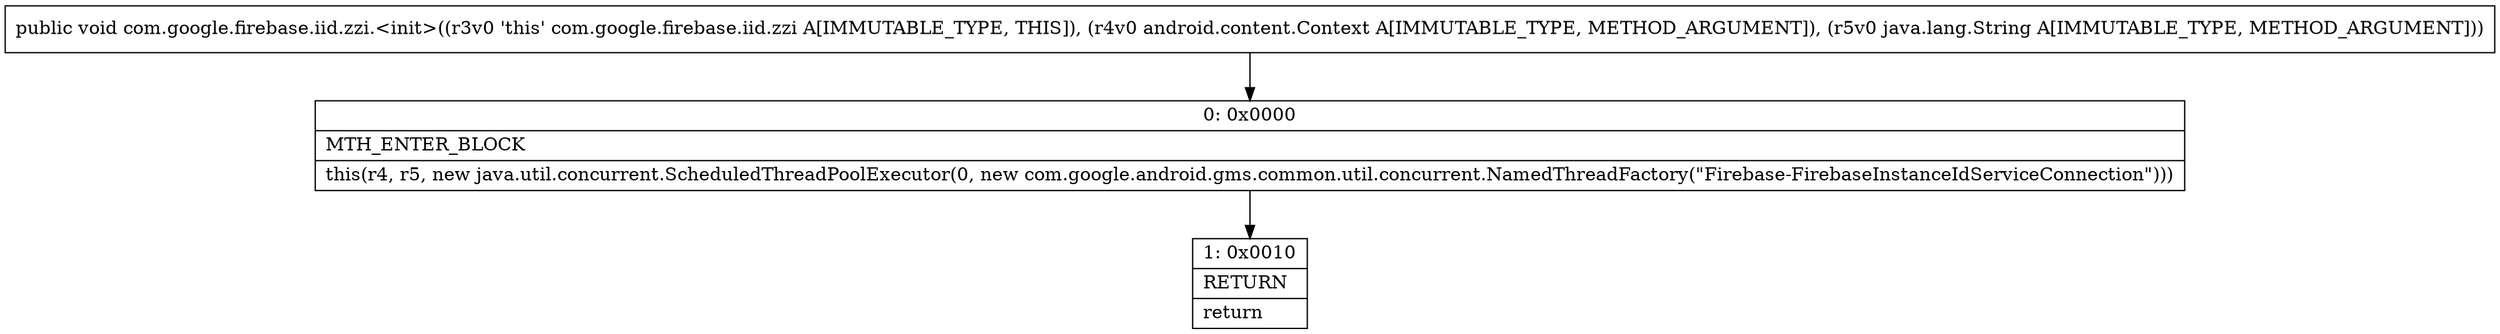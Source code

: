 digraph "CFG forcom.google.firebase.iid.zzi.\<init\>(Landroid\/content\/Context;Ljava\/lang\/String;)V" {
Node_0 [shape=record,label="{0\:\ 0x0000|MTH_ENTER_BLOCK\l|this(r4, r5, new java.util.concurrent.ScheduledThreadPoolExecutor(0, new com.google.android.gms.common.util.concurrent.NamedThreadFactory(\"Firebase\-FirebaseInstanceIdServiceConnection\")))\l}"];
Node_1 [shape=record,label="{1\:\ 0x0010|RETURN\l|return\l}"];
MethodNode[shape=record,label="{public void com.google.firebase.iid.zzi.\<init\>((r3v0 'this' com.google.firebase.iid.zzi A[IMMUTABLE_TYPE, THIS]), (r4v0 android.content.Context A[IMMUTABLE_TYPE, METHOD_ARGUMENT]), (r5v0 java.lang.String A[IMMUTABLE_TYPE, METHOD_ARGUMENT])) }"];
MethodNode -> Node_0;
Node_0 -> Node_1;
}


